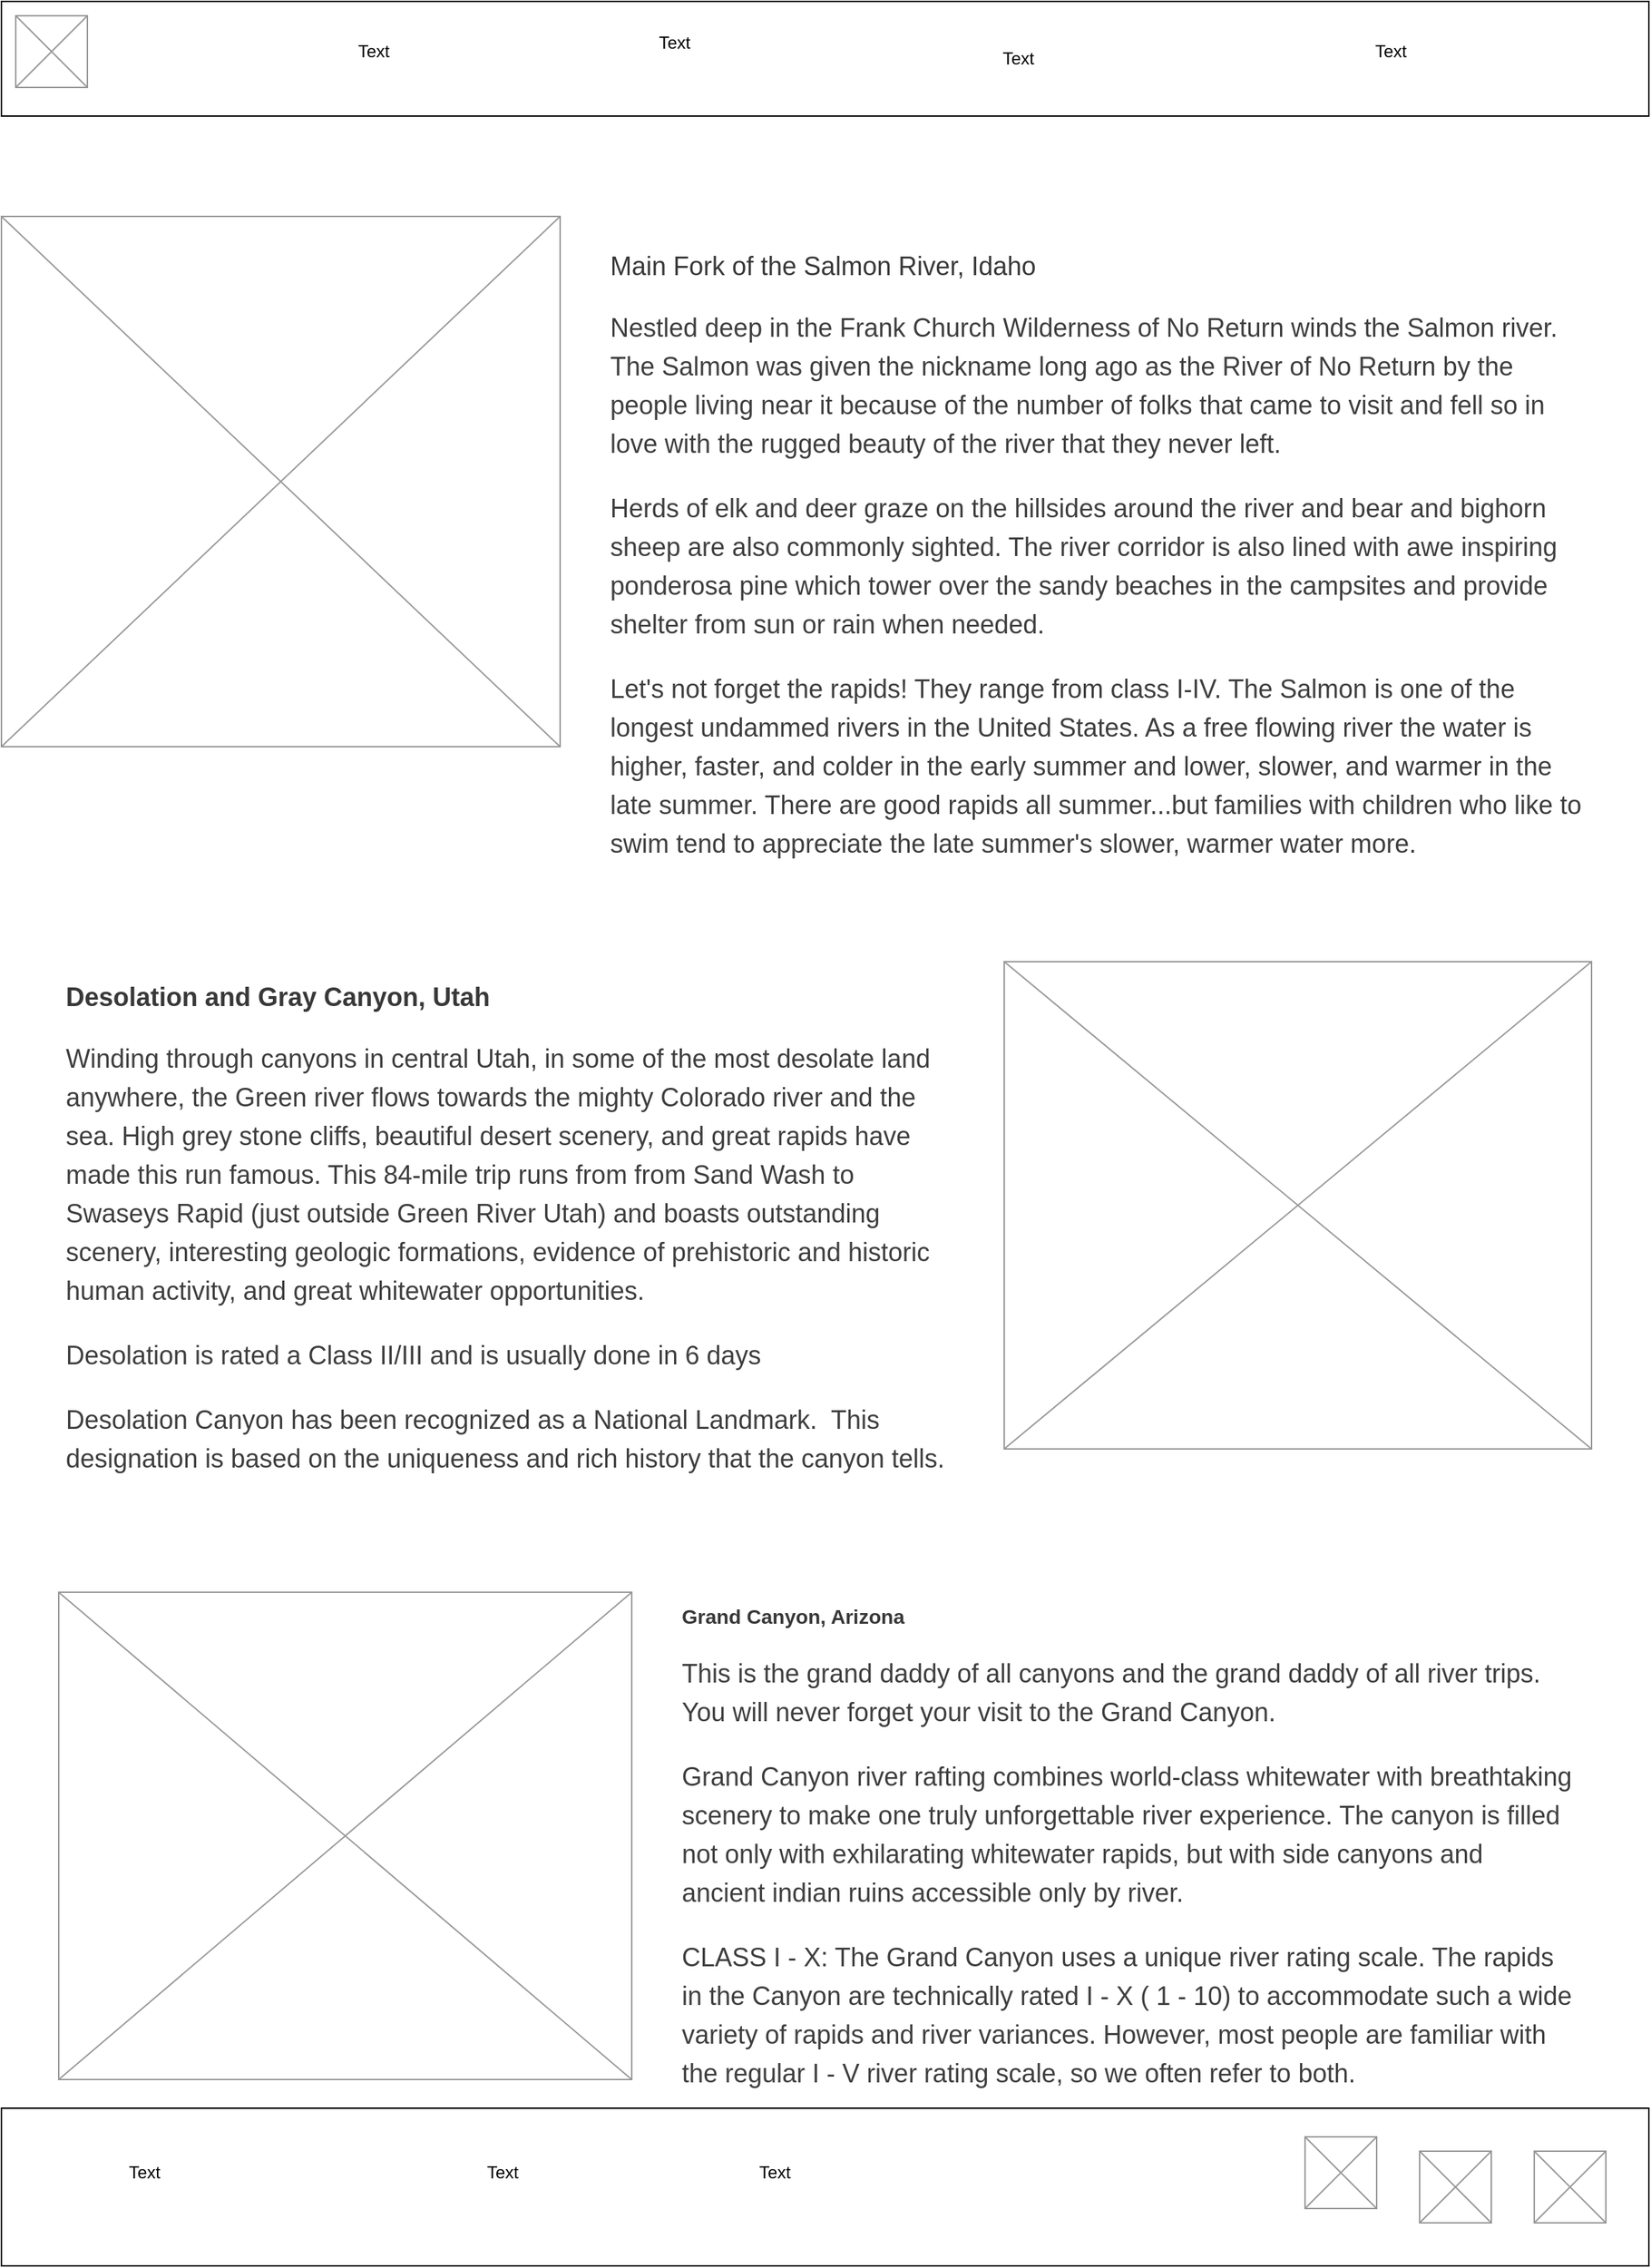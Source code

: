 <mxfile version="22.1.0" type="device">
  <diagram name="Page-1" id="BgwkwYHteRaO5HY2GKKK">
    <mxGraphModel dx="2148" dy="1596" grid="1" gridSize="10" guides="1" tooltips="1" connect="1" arrows="1" fold="1" page="1" pageScale="1" pageWidth="1200" pageHeight="1600" math="0" shadow="0">
      <root>
        <mxCell id="0" />
        <mxCell id="1" parent="0" />
        <mxCell id="5xiTr6KCwvhPZfiu4DcE-1" value="" style="rounded=0;whiteSpace=wrap;html=1;" vertex="1" parent="1">
          <mxGeometry x="10" width="1150" height="80" as="geometry" />
        </mxCell>
        <mxCell id="5xiTr6KCwvhPZfiu4DcE-2" value="" style="verticalLabelPosition=bottom;shadow=0;dashed=0;align=center;html=1;verticalAlign=top;strokeWidth=1;shape=mxgraph.mockup.graphics.simpleIcon;strokeColor=#999999;" vertex="1" parent="1">
          <mxGeometry x="20" y="10" width="50" height="50" as="geometry" />
        </mxCell>
        <mxCell id="5xiTr6KCwvhPZfiu4DcE-3" value="Text" style="text;html=1;strokeColor=none;fillColor=none;align=center;verticalAlign=middle;whiteSpace=wrap;rounded=0;" vertex="1" parent="1">
          <mxGeometry x="240" y="20" width="60" height="30" as="geometry" />
        </mxCell>
        <mxCell id="5xiTr6KCwvhPZfiu4DcE-4" value="Text" style="text;html=1;strokeColor=none;fillColor=none;align=center;verticalAlign=middle;whiteSpace=wrap;rounded=0;" vertex="1" parent="1">
          <mxGeometry x="450" y="14" width="60" height="30" as="geometry" />
        </mxCell>
        <mxCell id="5xiTr6KCwvhPZfiu4DcE-6" value="Text" style="text;html=1;strokeColor=none;fillColor=none;align=center;verticalAlign=middle;whiteSpace=wrap;rounded=0;" vertex="1" parent="1">
          <mxGeometry x="690" y="25" width="60" height="30" as="geometry" />
        </mxCell>
        <mxCell id="5xiTr6KCwvhPZfiu4DcE-10" value="Text" style="text;html=1;strokeColor=none;fillColor=none;align=center;verticalAlign=middle;whiteSpace=wrap;rounded=0;" vertex="1" parent="1">
          <mxGeometry x="950" y="20" width="60" height="30" as="geometry" />
        </mxCell>
        <mxCell id="5xiTr6KCwvhPZfiu4DcE-11" value="" style="rounded=0;whiteSpace=wrap;html=1;" vertex="1" parent="1">
          <mxGeometry x="10" y="1470" width="1150" height="110" as="geometry" />
        </mxCell>
        <mxCell id="5xiTr6KCwvhPZfiu4DcE-12" value="Text" style="text;html=1;strokeColor=none;fillColor=none;align=center;verticalAlign=middle;whiteSpace=wrap;rounded=0;" vertex="1" parent="1">
          <mxGeometry x="80" y="1500" width="60" height="30" as="geometry" />
        </mxCell>
        <mxCell id="5xiTr6KCwvhPZfiu4DcE-13" value="Text" style="text;html=1;strokeColor=none;fillColor=none;align=center;verticalAlign=middle;whiteSpace=wrap;rounded=0;" vertex="1" parent="1">
          <mxGeometry x="330" y="1500" width="60" height="30" as="geometry" />
        </mxCell>
        <mxCell id="5xiTr6KCwvhPZfiu4DcE-14" value="Text" style="text;html=1;strokeColor=none;fillColor=none;align=center;verticalAlign=middle;whiteSpace=wrap;rounded=0;" vertex="1" parent="1">
          <mxGeometry x="520" y="1500" width="60" height="30" as="geometry" />
        </mxCell>
        <mxCell id="5xiTr6KCwvhPZfiu4DcE-15" value="" style="verticalLabelPosition=bottom;shadow=0;dashed=0;align=center;html=1;verticalAlign=top;strokeWidth=1;shape=mxgraph.mockup.graphics.simpleIcon;strokeColor=#999999;" vertex="1" parent="1">
          <mxGeometry x="1080" y="1500" width="50" height="50" as="geometry" />
        </mxCell>
        <mxCell id="5xiTr6KCwvhPZfiu4DcE-16" value="" style="verticalLabelPosition=bottom;shadow=0;dashed=0;align=center;html=1;verticalAlign=top;strokeWidth=1;shape=mxgraph.mockup.graphics.simpleIcon;strokeColor=#999999;" vertex="1" parent="1">
          <mxGeometry x="1000" y="1500" width="50" height="50" as="geometry" />
        </mxCell>
        <mxCell id="5xiTr6KCwvhPZfiu4DcE-17" value="" style="verticalLabelPosition=bottom;shadow=0;dashed=0;align=center;html=1;verticalAlign=top;strokeWidth=1;shape=mxgraph.mockup.graphics.simpleIcon;strokeColor=#999999;" vertex="1" parent="1">
          <mxGeometry x="920" y="1490" width="50" height="50" as="geometry" />
        </mxCell>
        <mxCell id="5xiTr6KCwvhPZfiu4DcE-18" value="" style="verticalLabelPosition=bottom;shadow=0;dashed=0;align=center;html=1;verticalAlign=top;strokeWidth=1;shape=mxgraph.mockup.graphics.simpleIcon;strokeColor=#999999;" vertex="1" parent="1">
          <mxGeometry x="710" y="670" width="410" height="340" as="geometry" />
        </mxCell>
        <mxCell id="5xiTr6KCwvhPZfiu4DcE-19" value="" style="verticalLabelPosition=bottom;shadow=0;dashed=0;align=center;html=1;verticalAlign=top;strokeWidth=1;shape=mxgraph.mockup.graphics.simpleIcon;strokeColor=#999999;" vertex="1" parent="1">
          <mxGeometry x="10" y="150" width="390" height="370" as="geometry" />
        </mxCell>
        <mxCell id="5xiTr6KCwvhPZfiu4DcE-20" value="" style="verticalLabelPosition=bottom;shadow=0;dashed=0;align=center;html=1;verticalAlign=top;strokeWidth=1;shape=mxgraph.mockup.graphics.simpleIcon;strokeColor=#999999;" vertex="1" parent="1">
          <mxGeometry x="50" y="1110" width="400" height="340" as="geometry" />
        </mxCell>
        <mxCell id="5xiTr6KCwvhPZfiu4DcE-21" value="&lt;h2 style=&quot;color: rgb(56, 56, 56); font-family: &amp;quot;Trebuchet MS&amp;quot;, &amp;quot;Lucida Sans Unicode&amp;quot;, &amp;quot;Lucida Grande&amp;quot;, &amp;quot;Lucida Sans&amp;quot;, Arial, sans-serif; background-color: rgb(255, 255, 255);&quot;&gt;&lt;span style=&quot;font-weight: normal;&quot;&gt;Main Fork of the Salmon River, Idaho&lt;/span&gt;&lt;/h2&gt;&lt;h1&gt;&lt;p style=&quot;line-height: 1.5em; color: rgb(62, 62, 62); font-family: &amp;quot;Trebuchet MS&amp;quot;, &amp;quot;Lucida Sans Unicode&amp;quot;, &amp;quot;Lucida Grande&amp;quot;, &amp;quot;Lucida Sans&amp;quot;, Arial, sans-serif; font-size: 18px; font-weight: 400; background-color: rgb(255, 255, 255);&quot;&gt;Nestled deep in the Frank Church Wilderness of No Return winds the Salmon river. The Salmon was given the nickname long ago as the River of No Return by the people living near it because of the number of folks that came to visit and fell so in love with the rugged beauty of the river that they never left.&lt;/p&gt;&lt;p style=&quot;line-height: 1.5em; color: rgb(62, 62, 62); font-family: &amp;quot;Trebuchet MS&amp;quot;, &amp;quot;Lucida Sans Unicode&amp;quot;, &amp;quot;Lucida Grande&amp;quot;, &amp;quot;Lucida Sans&amp;quot;, Arial, sans-serif; font-size: 18px; font-weight: 400; background-color: rgb(255, 255, 255);&quot;&gt;Herds of elk and deer graze on the hillsides around the river and bear and bighorn sheep are also commonly sighted. The river corridor is also lined with awe inspiring ponderosa pine which tower over the sandy beaches in the campsites and provide shelter from sun or rain when needed.&lt;/p&gt;&lt;p style=&quot;line-height: 1.5em; color: rgb(62, 62, 62); font-family: &amp;quot;Trebuchet MS&amp;quot;, &amp;quot;Lucida Sans Unicode&amp;quot;, &amp;quot;Lucida Grande&amp;quot;, &amp;quot;Lucida Sans&amp;quot;, Arial, sans-serif; font-size: 18px; font-weight: 400; background-color: rgb(255, 255, 255);&quot;&gt;Let&#39;s not forget the rapids! They range from class I-IV. The Salmon is one of the longest undammed rivers in the United States. As a free flowing river the water is higher, faster, and colder in the early summer and lower, slower, and warmer in the late summer. There are good rapids all summer...but families with children who like to swim tend to appreciate the late summer&#39;s slower, warmer water more.&lt;/p&gt;&lt;/h1&gt;" style="text;html=1;strokeColor=none;fillColor=none;spacing=5;spacingTop=-20;whiteSpace=wrap;overflow=hidden;rounded=0;" vertex="1" parent="1">
          <mxGeometry x="430" y="170" width="690" height="480" as="geometry" />
        </mxCell>
        <mxCell id="5xiTr6KCwvhPZfiu4DcE-22" value="&lt;h2 style=&quot;color: rgb(56, 56, 56); font-family: &amp;quot;Trebuchet MS&amp;quot;, &amp;quot;Lucida Sans Unicode&amp;quot;, &amp;quot;Lucida Grande&amp;quot;, &amp;quot;Lucida Sans&amp;quot;, Arial, sans-serif; background-color: rgb(255, 255, 255);&quot;&gt;Desolation and Gray Canyon, Utah&lt;/h2&gt;&lt;h1&gt;&lt;p style=&quot;line-height: 1.5em; color: rgb(62, 62, 62); font-family: &amp;quot;Trebuchet MS&amp;quot;, &amp;quot;Lucida Sans Unicode&amp;quot;, &amp;quot;Lucida Grande&amp;quot;, &amp;quot;Lucida Sans&amp;quot;, Arial, sans-serif; font-size: 18px; font-weight: 400; background-color: rgb(255, 255, 255);&quot;&gt;Winding through canyons in central Utah, in some of the most desolate land anywhere, the Green river flows towards the mighty Colorado river and the sea. High grey stone cliffs, beautiful desert scenery, and great rapids have made this run famous. This 84-mile trip runs from from Sand Wash to Swaseys Rapid (just outside Green River Utah) and boasts outstanding scenery, interesting geologic formations, evidence of prehistoric and historic human activity, and great whitewater opportunities.&lt;/p&gt;&lt;p style=&quot;line-height: 1.5em; color: rgb(62, 62, 62); font-family: &amp;quot;Trebuchet MS&amp;quot;, &amp;quot;Lucida Sans Unicode&amp;quot;, &amp;quot;Lucida Grande&amp;quot;, &amp;quot;Lucida Sans&amp;quot;, Arial, sans-serif; font-size: 18px; font-weight: 400; background-color: rgb(255, 255, 255);&quot;&gt;Desolation is rated a Class II/III and is usually done in 6 days&lt;/p&gt;&lt;p style=&quot;line-height: 1.5em; color: rgb(62, 62, 62); font-family: &amp;quot;Trebuchet MS&amp;quot;, &amp;quot;Lucida Sans Unicode&amp;quot;, &amp;quot;Lucida Grande&amp;quot;, &amp;quot;Lucida Sans&amp;quot;, Arial, sans-serif; font-size: 18px; font-weight: 400; background-color: rgb(255, 255, 255);&quot;&gt;Desolation Canyon has been recognized as a National Landmark.&amp;nbsp; This designation is based on the uniqueness and rich history that the canyon tells.&lt;/p&gt;&lt;/h1&gt;" style="text;html=1;strokeColor=none;fillColor=none;spacing=5;spacingTop=-20;whiteSpace=wrap;overflow=hidden;rounded=0;" vertex="1" parent="1">
          <mxGeometry x="50" y="680" width="630" height="360" as="geometry" />
        </mxCell>
        <mxCell id="5xiTr6KCwvhPZfiu4DcE-23" value="&lt;h3 style=&quot;color: rgb(56, 56, 56); font-family: &amp;quot;Trebuchet MS&amp;quot;, &amp;quot;Lucida Sans Unicode&amp;quot;, &amp;quot;Lucida Grande&amp;quot;, &amp;quot;Lucida Sans&amp;quot;, Arial, sans-serif; background-color: rgb(255, 255, 255);&quot;&gt;Grand Canyon, Arizona&lt;/h3&gt;&lt;h1&gt;&lt;p style=&quot;line-height: 1.5em; color: rgb(62, 62, 62); font-family: &amp;quot;Trebuchet MS&amp;quot;, &amp;quot;Lucida Sans Unicode&amp;quot;, &amp;quot;Lucida Grande&amp;quot;, &amp;quot;Lucida Sans&amp;quot;, Arial, sans-serif; font-size: 18px; font-weight: 400; background-color: rgb(255, 255, 255);&quot;&gt;This is the grand daddy of all canyons and the grand daddy of all river trips. You will never forget your visit to the Grand Canyon.&lt;/p&gt;&lt;p style=&quot;line-height: 1.5em; color: rgb(62, 62, 62); font-family: &amp;quot;Trebuchet MS&amp;quot;, &amp;quot;Lucida Sans Unicode&amp;quot;, &amp;quot;Lucida Grande&amp;quot;, &amp;quot;Lucida Sans&amp;quot;, Arial, sans-serif; font-size: 18px; font-weight: 400; background-color: rgb(255, 255, 255);&quot;&gt;Grand Canyon river rafting combines world-class whitewater with breathtaking scenery to make one truly unforgettable river experience. The canyon is filled not only with exhilarating whitewater rapids, but with side canyons and ancient indian ruins accessible only by river.&lt;/p&gt;&lt;p style=&quot;line-height: 1.5em; color: rgb(62, 62, 62); font-family: &amp;quot;Trebuchet MS&amp;quot;, &amp;quot;Lucida Sans Unicode&amp;quot;, &amp;quot;Lucida Grande&amp;quot;, &amp;quot;Lucida Sans&amp;quot;, Arial, sans-serif; font-size: 18px; font-weight: 400; background-color: rgb(255, 255, 255);&quot;&gt;CLASS I - X: The Grand Canyon uses a unique river rating scale. The rapids in the Canyon are technically rated I - X ( 1 - 10) to accommodate such a wide variety of rapids and river variances. However, most people are familiar with the regular I - V river rating scale, so we often refer to both.&lt;/p&gt;&lt;/h1&gt;" style="text;html=1;strokeColor=none;fillColor=none;spacing=5;spacingTop=-20;whiteSpace=wrap;overflow=hidden;rounded=0;" vertex="1" parent="1">
          <mxGeometry x="480" y="1115" width="630" height="350" as="geometry" />
        </mxCell>
      </root>
    </mxGraphModel>
  </diagram>
</mxfile>

